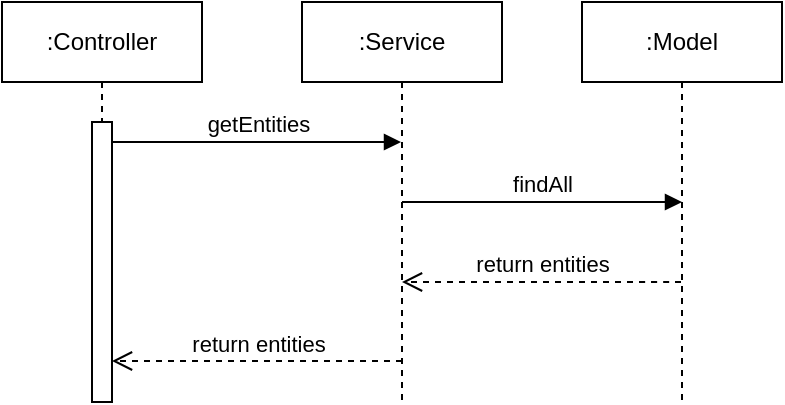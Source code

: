 <mxfile version="11.1.4" type="device"><diagram id="IpcV9i6Ap4UUUK-Qh4lE" name="Page-1"><mxGraphModel dx="1422" dy="761" grid="1" gridSize="10" guides="1" tooltips="1" connect="1" arrows="1" fold="1" page="1" pageScale="1" pageWidth="827" pageHeight="1169" math="0" shadow="0"><root><mxCell id="0"/><mxCell id="1" parent="0"/><mxCell id="JI59V9OS6uk9-SwOqRwF-7" value="&lt;span style=&quot;white-space: nowrap&quot;&gt;:Controller&lt;/span&gt;" style="shape=umlLifeline;perimeter=lifelinePerimeter;whiteSpace=wrap;html=1;container=1;collapsible=0;recursiveResize=0;outlineConnect=0;" parent="1" vertex="1"><mxGeometry x="30" y="30" width="100" height="200" as="geometry"/></mxCell><mxCell id="JI59V9OS6uk9-SwOqRwF-10" value="" style="html=1;points=[];perimeter=orthogonalPerimeter;" parent="JI59V9OS6uk9-SwOqRwF-7" vertex="1"><mxGeometry x="45" y="60" width="10" height="140" as="geometry"/></mxCell><mxCell id="JI59V9OS6uk9-SwOqRwF-8" value="&lt;span style=&quot;white-space: nowrap&quot;&gt;:&lt;/span&gt;&lt;span style=&quot;white-space: nowrap&quot;&gt;Model&lt;/span&gt;" style="shape=umlLifeline;perimeter=lifelinePerimeter;whiteSpace=wrap;html=1;container=1;collapsible=0;recursiveResize=0;outlineConnect=0;" parent="1" vertex="1"><mxGeometry x="320" y="30" width="100" height="200" as="geometry"/></mxCell><mxCell id="JI59V9OS6uk9-SwOqRwF-9" value="&lt;span style=&quot;white-space: nowrap&quot;&gt;:&lt;/span&gt;&lt;span style=&quot;white-space: nowrap&quot;&gt;Service&lt;/span&gt;" style="shape=umlLifeline;perimeter=lifelinePerimeter;whiteSpace=wrap;html=1;container=1;collapsible=0;recursiveResize=0;outlineConnect=0;" parent="1" vertex="1"><mxGeometry x="180" y="30" width="100" height="200" as="geometry"/></mxCell><mxCell id="JI59V9OS6uk9-SwOqRwF-11" value="getEntities" style="html=1;verticalAlign=bottom;endArrow=block;" parent="1" target="JI59V9OS6uk9-SwOqRwF-9" edge="1"><mxGeometry width="80" relative="1" as="geometry"><mxPoint x="85" y="100" as="sourcePoint"/><mxPoint x="165" y="100" as="targetPoint"/></mxGeometry></mxCell><mxCell id="JI59V9OS6uk9-SwOqRwF-12" value="findAll" style="html=1;verticalAlign=bottom;endArrow=block;" parent="1" edge="1"><mxGeometry width="80" relative="1" as="geometry"><mxPoint x="230" y="130" as="sourcePoint"/><mxPoint x="370" y="130" as="targetPoint"/></mxGeometry></mxCell><mxCell id="JI59V9OS6uk9-SwOqRwF-13" value="return entities" style="html=1;verticalAlign=bottom;endArrow=open;dashed=1;endSize=8;" parent="1" source="JI59V9OS6uk9-SwOqRwF-8" target="JI59V9OS6uk9-SwOqRwF-9" edge="1"><mxGeometry relative="1" as="geometry"><mxPoint x="370" y="160" as="sourcePoint"/><mxPoint x="290" y="160" as="targetPoint"/><Array as="points"><mxPoint x="360" y="170"/><mxPoint x="320" y="170"/></Array></mxGeometry></mxCell><mxCell id="JI59V9OS6uk9-SwOqRwF-14" value="return entities" style="html=1;verticalAlign=bottom;endArrow=open;dashed=1;endSize=8;" parent="1" target="JI59V9OS6uk9-SwOqRwF-10" edge="1"><mxGeometry relative="1" as="geometry"><mxPoint x="230" y="209.5" as="sourcePoint"/><mxPoint x="150" y="209.5" as="targetPoint"/></mxGeometry></mxCell></root></mxGraphModel></diagram></mxfile>